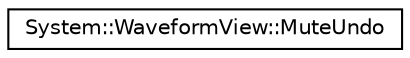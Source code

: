 digraph G
{
  edge [fontname="Helvetica",fontsize="10",labelfontname="Helvetica",labelfontsize="10"];
  node [fontname="Helvetica",fontsize="10",shape=record];
  rankdir="LR";
  Node1 [label="System::WaveformView::MuteUndo",height=0.2,width=0.4,color="black", fillcolor="white", style="filled",URL="$class_system_1_1_waveform_view_1_1_mute_undo.html"];
}
